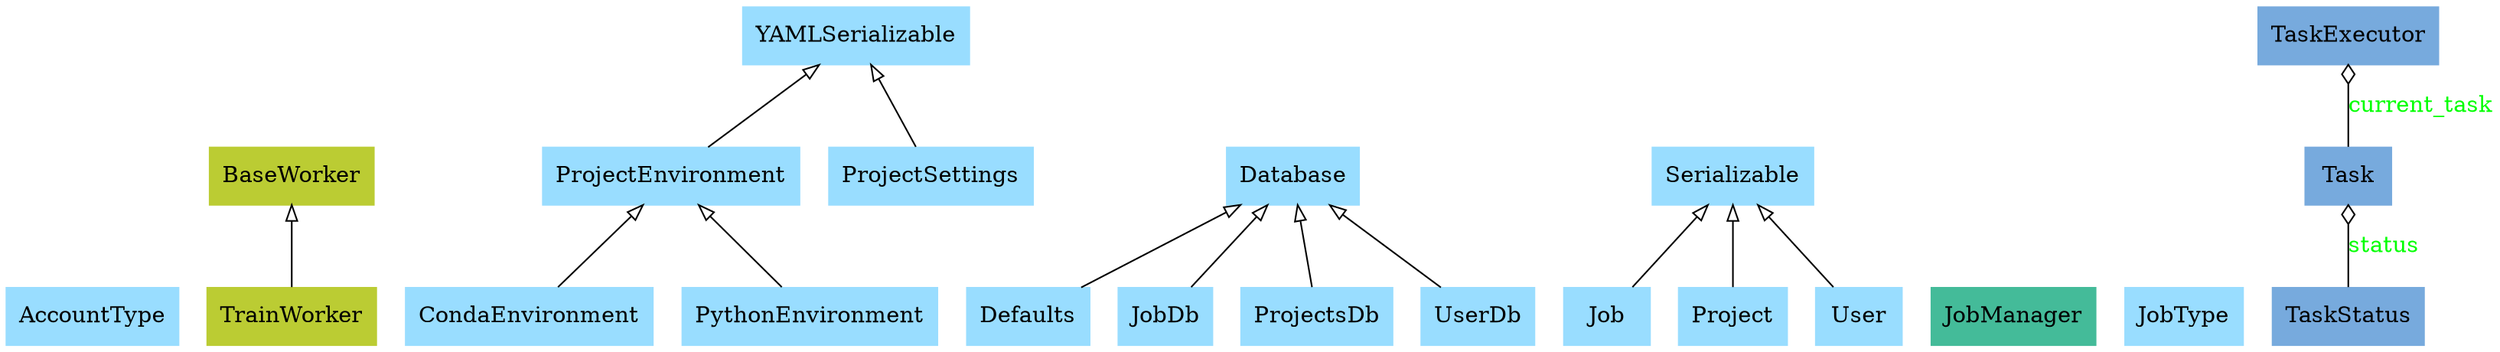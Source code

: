 digraph "classes_vml_server" {
rankdir=BT
charset="utf-8"
"visualml_server.db.users.AccountType" [color="#99DDFF", fontcolor="black", label=<AccountType>, shape="record", style="filled"];
"visualml_server.workers.base_worker.BaseWorker" [color="#BBCC33", fontcolor="black", label=<BaseWorker>, shape="record", style="filled"];
"visualml_server.db.environment.CondaEnvironment" [color="#99DDFF", fontcolor="black", label=<CondaEnvironment>, shape="record", style="filled"];
"visualml_server.db.database.Database" [color="#99DDFF", fontcolor="black", label=<Database>, shape="record", style="filled"];
"visualml_server.db.defaults.Defaults" [color="#99DDFF", fontcolor="black", label=<Defaults>, shape="record", style="filled"];
"visualml_server.db.jobs.Job" [color="#99DDFF", fontcolor="black", label=<Job>, shape="record", style="filled"];
"visualml_server.db.jobs.JobDb" [color="#99DDFF", fontcolor="black", label=<JobDb>, shape="record", style="filled"];
"visualml_server.managers.job_manager.JobManager" [color="#44BB99", fontcolor="black", label=<JobManager>, shape="record", style="filled"];
"visualml_server.db.jobs.JobType" [color="#99DDFF", fontcolor="black", label=<JobType>, shape="record", style="filled"];
"visualml_server.db.projects.Project" [color="#99DDFF", fontcolor="black", label=<Project>, shape="record", style="filled"];
"visualml_server.db.environment.ProjectEnvironment" [color="#99DDFF", fontcolor="black", label=<ProjectEnvironment>, shape="record", style="filled"];
"visualml_server.db.projects.ProjectSettings" [color="#99DDFF", fontcolor="black", label=<ProjectSettings>, shape="record", style="filled"];
"visualml_server.db.projects.ProjectsDb" [color="#99DDFF", fontcolor="black", label=<ProjectsDb>, shape="record", style="filled"];
"visualml_server.db.environment.PythonEnvironment" [color="#99DDFF", fontcolor="black", label=<PythonEnvironment>, shape="record", style="filled"];
"visualml_server.db.serializable.Serializable" [color="#99DDFF", fontcolor="black", label=<Serializable>, shape="record", style="filled"];
"visualml_server.tasks.Task" [color="#77AADD", fontcolor="black", label=<Task>, shape="record", style="filled"];
"visualml_server.executors.TaskExecutor" [color="#77AADD", fontcolor="black", label=<TaskExecutor>, shape="record", style="filled"];
"visualml_server.tasks.TaskStatus" [color="#77AADD", fontcolor="black", label=<TaskStatus>, shape="record", style="filled"];
"visualml_server.workers.train_worker.TrainWorker" [color="#BBCC33", fontcolor="black", label=<TrainWorker>, shape="record", style="filled"];
"visualml_server.db.users.User" [color="#99DDFF", fontcolor="black", label=<User>, shape="record", style="filled"];
"visualml_server.db.users.UserDb" [color="#99DDFF", fontcolor="black", label=<UserDb>, shape="record", style="filled"];
"visualml_server.db.environment.YAMLSerializable" [color="#99DDFF", fontcolor="black", label=<YAMLSerializable>, shape="record", style="filled"];
"visualml_server.db.defaults.Defaults" -> "visualml_server.db.database.Database" [arrowhead="empty", arrowtail="none"];
"visualml_server.db.environment.CondaEnvironment" -> "visualml_server.db.environment.ProjectEnvironment" [arrowhead="empty", arrowtail="none"];
"visualml_server.db.environment.ProjectEnvironment" -> "visualml_server.db.environment.YAMLSerializable" [arrowhead="empty", arrowtail="none"];
"visualml_server.db.environment.PythonEnvironment" -> "visualml_server.db.environment.ProjectEnvironment" [arrowhead="empty", arrowtail="none"];
"visualml_server.db.jobs.Job" -> "visualml_server.db.serializable.Serializable" [arrowhead="empty", arrowtail="none"];
"visualml_server.db.jobs.JobDb" -> "visualml_server.db.database.Database" [arrowhead="empty", arrowtail="none"];
"visualml_server.db.projects.Project" -> "visualml_server.db.serializable.Serializable" [arrowhead="empty", arrowtail="none"];
"visualml_server.db.projects.ProjectSettings" -> "visualml_server.db.environment.YAMLSerializable" [arrowhead="empty", arrowtail="none"];
"visualml_server.db.projects.ProjectsDb" -> "visualml_server.db.database.Database" [arrowhead="empty", arrowtail="none"];
"visualml_server.db.users.User" -> "visualml_server.db.serializable.Serializable" [arrowhead="empty", arrowtail="none"];
"visualml_server.db.users.UserDb" -> "visualml_server.db.database.Database" [arrowhead="empty", arrowtail="none"];
"visualml_server.workers.train_worker.TrainWorker" -> "visualml_server.workers.base_worker.BaseWorker" [arrowhead="empty", arrowtail="none"];
"visualml_server.tasks.Task" -> "visualml_server.executors.TaskExecutor" [arrowhead="odiamond", arrowtail="none", fontcolor="green", label="current_task", style="solid"];
"visualml_server.tasks.TaskStatus" -> "visualml_server.tasks.Task" [arrowhead="odiamond", arrowtail="none", fontcolor="green", label="status", style="solid"];
}
